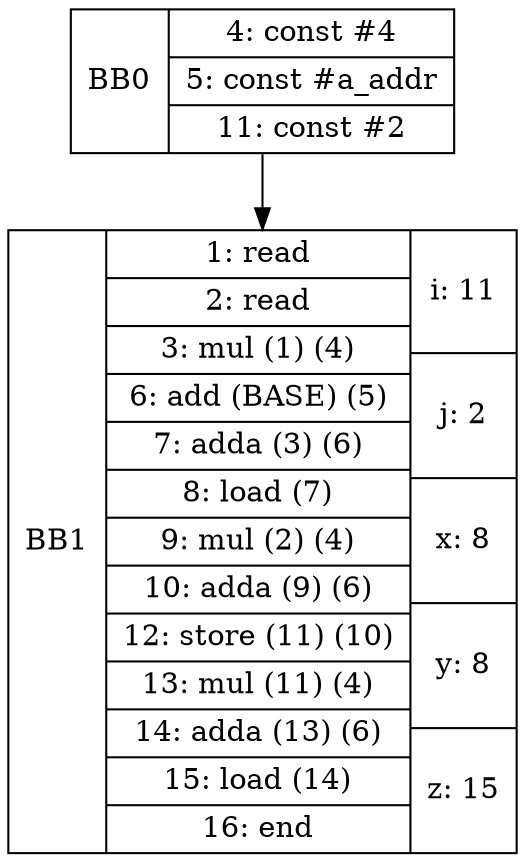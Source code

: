digraph G {
bb0 [shape=record, label="<b>BB0 | {4: const #4|5: const #a_addr|11: const #2}"];
bb1 [shape=record, label="<b>BB1 | {1: read|2: read|3: mul (1) (4)|6: add (BASE) (5)|7: adda (3) (6)|8: load (7)|9: mul (2) (4)|10: adda (9) (6)|12: store (11) (10)|13: mul (11) (4)|14: adda (13) (6)|15: load (14)|16: end}| {i: 11 | j: 2 | x: 8 | y: 8 | z: 15}"];
bb0:s -> bb1:n ;
}